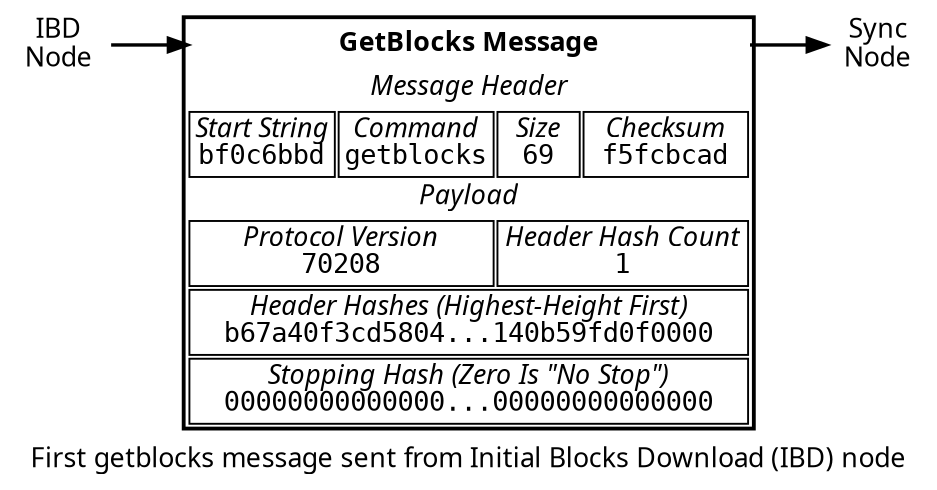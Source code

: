 digraph {
// This file is licensed under the MIT License (MIT) available on
// http://opensource.org/licenses/MIT.

size=6.25;
rankdir=LR
splines = "false";
ranksep = 0.4;
nodesep = 0.1;

edge [ penwidth = 1.75, fontname="Sans" ]
node [ penwidth = 1.75, shape = "box", fontname="Sans"]
graph [ penwidth = 1.75, fontname="Sans" ]

ibd -> getblocks:f1 -> sync;

ibd [ label = "IBD\nNode", shape="none" ];
sync [ label = "Sync\nNode", shape="none" ];

// Genesis block hash - 00000ffd590b1485b3caadc19b22e6379c733355108f107a430458cdf3407ab6

getblocks [ shape="plaintext", label=<
    <table border="2" cellborder="1">
      <tr>
        <td colspan="4" port="f1" border="0" cellpadding="4"><b>GetBlocks Message</b></td>
      </tr>

      <tr>
        <td colspan="4" border="0"><i>Message Header</i></td>
      </tr>

      <tr>
        <td border="1"><i>Start String</i><br/><font face="courier">bf0c6bbd</font></td>
        <td border="1"><i>Command</i><br/><font face="courier">getblocks</font></td>
        <td border="1"><i>Size</i><br/><font face="courier">69</font></td>
        <td border="1"><i>Checksum</i><br/><font face="courier">f5fcbcad</font></td>
      </tr>

      <tr>
        <td colspan="4" border="0"><i>Payload</i></td>
      </tr>

      <tr>
        <td colspan="2"><i>Protocol Version</i><br /><font face="courier">70208</font></td>
        <td colspan="2"><i>Header Hash Count</i><br /><font face="courier">1</font></td>
      </tr>

      <tr>
        <td colspan="4"><i>Header Hashes (Highest-Height First)</i><br /><font face="courier">b67a40f3cd5804...140b59fd0f0000</font></td>
      </tr>

      <tr>
        <td colspan="4"><i>Stopping Hash (Zero Is "No Stop")</i><br /><font face="courier">00000000000000...00000000000000</font></td>
      </tr>

    </table>>];

label = "First getblocks message sent from Initial Blocks Download (IBD) node"
}
